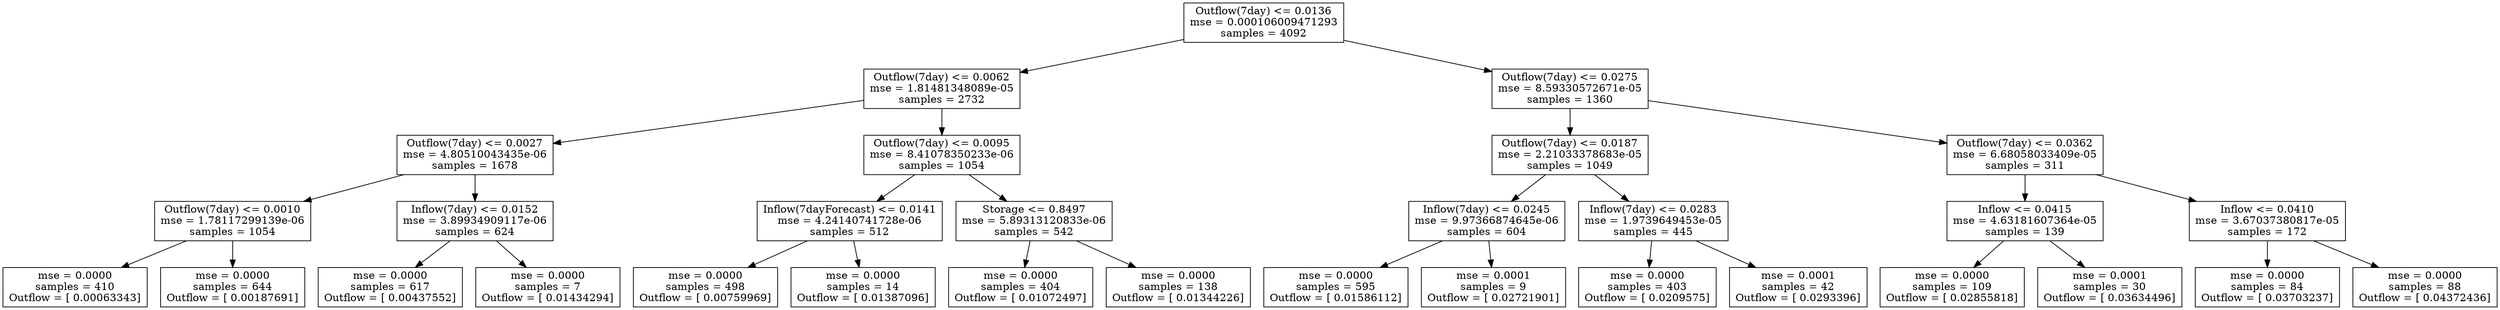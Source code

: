 digraph Tree {
0 [label="Outflow(7day) <= 0.0136\nmse = 0.000106009471293\nsamples = 4092", shape="box"] ;
1 [label="Outflow(7day) <= 0.0062\nmse = 1.81481348089e-05\nsamples = 2732", shape="box"] ;
0 -> 1 ;
2 [label="Outflow(7day) <= 0.0027\nmse = 4.80510043435e-06\nsamples = 1678", shape="box"] ;
1 -> 2 ;
3 [label="Outflow(7day) <= 0.0010\nmse = 1.78117299139e-06\nsamples = 1054", shape="box"] ;
2 -> 3 ;
4 [label="mse = 0.0000\nsamples = 410\nOutflow = [ 0.00063343]", shape="box"] ;
3 -> 4 ;
5 [label="mse = 0.0000\nsamples = 644\nOutflow = [ 0.00187691]", shape="box"] ;
3 -> 5 ;
6 [label="Inflow(7day) <= 0.0152\nmse = 3.89934909117e-06\nsamples = 624", shape="box"] ;
2 -> 6 ;
7 [label="mse = 0.0000\nsamples = 617\nOutflow = [ 0.00437552]", shape="box"] ;
6 -> 7 ;
8 [label="mse = 0.0000\nsamples = 7\nOutflow = [ 0.01434294]", shape="box"] ;
6 -> 8 ;
9 [label="Outflow(7day) <= 0.0095\nmse = 8.41078350233e-06\nsamples = 1054", shape="box"] ;
1 -> 9 ;
10 [label="Inflow(7dayForecast) <= 0.0141\nmse = 4.24140741728e-06\nsamples = 512", shape="box"] ;
9 -> 10 ;
11 [label="mse = 0.0000\nsamples = 498\nOutflow = [ 0.00759969]", shape="box"] ;
10 -> 11 ;
12 [label="mse = 0.0000\nsamples = 14\nOutflow = [ 0.01387096]", shape="box"] ;
10 -> 12 ;
13 [label="Storage <= 0.8497\nmse = 5.89313120833e-06\nsamples = 542", shape="box"] ;
9 -> 13 ;
14 [label="mse = 0.0000\nsamples = 404\nOutflow = [ 0.01072497]", shape="box"] ;
13 -> 14 ;
15 [label="mse = 0.0000\nsamples = 138\nOutflow = [ 0.01344226]", shape="box"] ;
13 -> 15 ;
16 [label="Outflow(7day) <= 0.0275\nmse = 8.59330572671e-05\nsamples = 1360", shape="box"] ;
0 -> 16 ;
17 [label="Outflow(7day) <= 0.0187\nmse = 2.21033378683e-05\nsamples = 1049", shape="box"] ;
16 -> 17 ;
18 [label="Inflow(7day) <= 0.0245\nmse = 9.97366874645e-06\nsamples = 604", shape="box"] ;
17 -> 18 ;
19 [label="mse = 0.0000\nsamples = 595\nOutflow = [ 0.01586112]", shape="box"] ;
18 -> 19 ;
20 [label="mse = 0.0001\nsamples = 9\nOutflow = [ 0.02721901]", shape="box"] ;
18 -> 20 ;
21 [label="Inflow(7day) <= 0.0283\nmse = 1.9739649453e-05\nsamples = 445", shape="box"] ;
17 -> 21 ;
22 [label="mse = 0.0000\nsamples = 403\nOutflow = [ 0.0209575]", shape="box"] ;
21 -> 22 ;
23 [label="mse = 0.0001\nsamples = 42\nOutflow = [ 0.0293396]", shape="box"] ;
21 -> 23 ;
24 [label="Outflow(7day) <= 0.0362\nmse = 6.68058033409e-05\nsamples = 311", shape="box"] ;
16 -> 24 ;
25 [label="Inflow <= 0.0415\nmse = 4.63181607364e-05\nsamples = 139", shape="box"] ;
24 -> 25 ;
26 [label="mse = 0.0000\nsamples = 109\nOutflow = [ 0.02855818]", shape="box"] ;
25 -> 26 ;
27 [label="mse = 0.0001\nsamples = 30\nOutflow = [ 0.03634496]", shape="box"] ;
25 -> 27 ;
28 [label="Inflow <= 0.0410\nmse = 3.67037380817e-05\nsamples = 172", shape="box"] ;
24 -> 28 ;
29 [label="mse = 0.0000\nsamples = 84\nOutflow = [ 0.03703237]", shape="box"] ;
28 -> 29 ;
30 [label="mse = 0.0000\nsamples = 88\nOutflow = [ 0.04372436]", shape="box"] ;
28 -> 30 ;
}